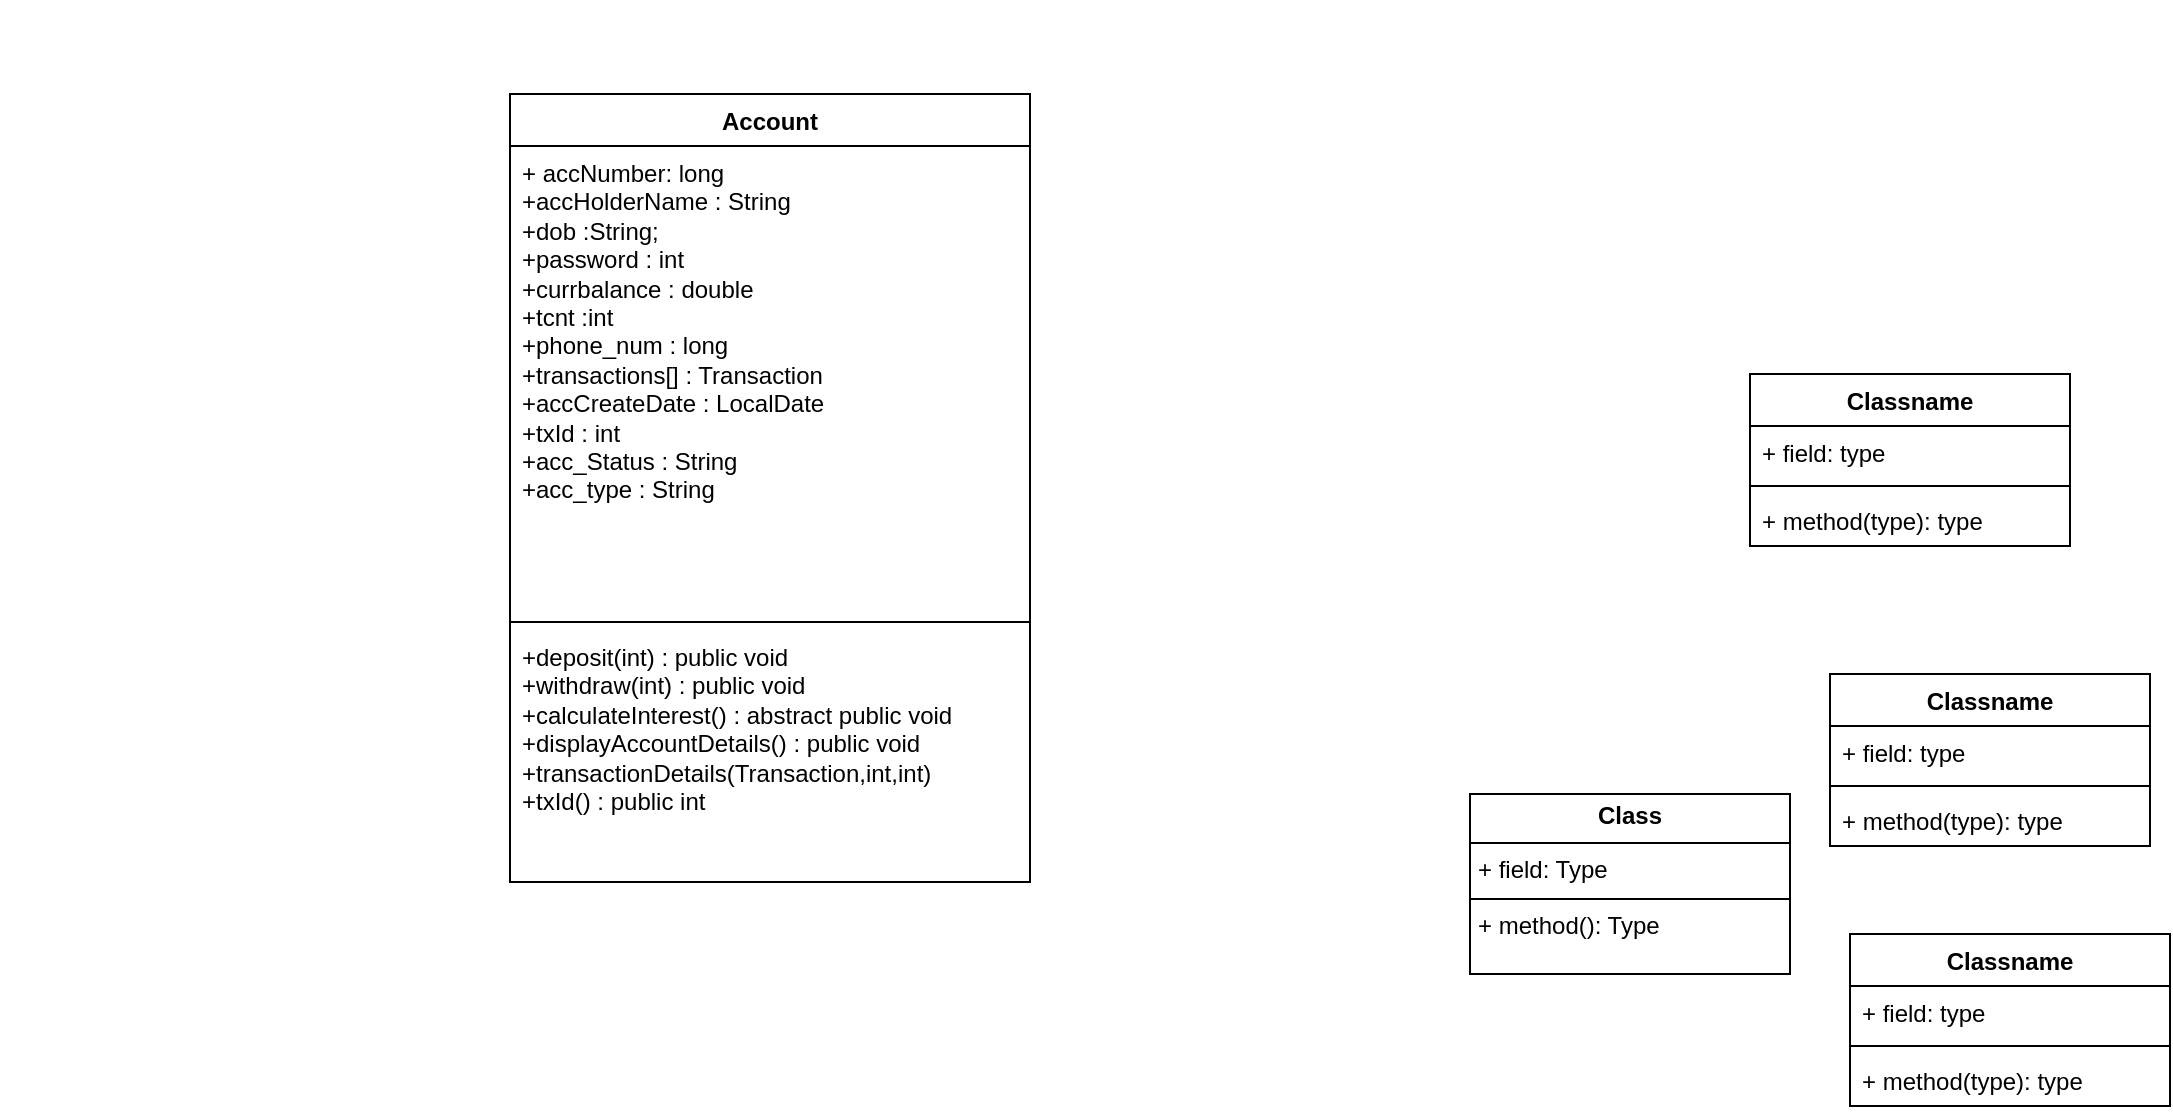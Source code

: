 <mxfile version="26.0.16">
  <diagram name="Page-1" id="-SRCPd4GrF4GQCukshs_">
    <mxGraphModel dx="1886" dy="1706" grid="1" gridSize="10" guides="1" tooltips="1" connect="1" arrows="1" fold="1" page="1" pageScale="1" pageWidth="850" pageHeight="1100" math="0" shadow="0">
      <root>
        <mxCell id="0" />
        <mxCell id="1" parent="0" />
        <mxCell id="assFpcESc_J_pRayt9G1-13" value="Classname" style="swimlane;fontStyle=1;align=center;verticalAlign=top;childLayout=stackLayout;horizontal=1;startSize=26;horizontalStack=0;resizeParent=1;resizeParentMax=0;resizeLast=0;collapsible=1;marginBottom=0;whiteSpace=wrap;html=1;" vertex="1" parent="1">
          <mxGeometry x="720" y="80" width="160" height="86" as="geometry" />
        </mxCell>
        <mxCell id="assFpcESc_J_pRayt9G1-14" value="+ field: type" style="text;strokeColor=none;fillColor=none;align=left;verticalAlign=top;spacingLeft=4;spacingRight=4;overflow=hidden;rotatable=0;points=[[0,0.5],[1,0.5]];portConstraint=eastwest;whiteSpace=wrap;html=1;" vertex="1" parent="assFpcESc_J_pRayt9G1-13">
          <mxGeometry y="26" width="160" height="26" as="geometry" />
        </mxCell>
        <mxCell id="assFpcESc_J_pRayt9G1-15" value="" style="line;strokeWidth=1;fillColor=none;align=left;verticalAlign=middle;spacingTop=-1;spacingLeft=3;spacingRight=3;rotatable=0;labelPosition=right;points=[];portConstraint=eastwest;strokeColor=inherit;" vertex="1" parent="assFpcESc_J_pRayt9G1-13">
          <mxGeometry y="52" width="160" height="8" as="geometry" />
        </mxCell>
        <mxCell id="assFpcESc_J_pRayt9G1-16" value="+ method(type): type" style="text;strokeColor=none;fillColor=none;align=left;verticalAlign=top;spacingLeft=4;spacingRight=4;overflow=hidden;rotatable=0;points=[[0,0.5],[1,0.5]];portConstraint=eastwest;whiteSpace=wrap;html=1;" vertex="1" parent="assFpcESc_J_pRayt9G1-13">
          <mxGeometry y="60" width="160" height="26" as="geometry" />
        </mxCell>
        <mxCell id="assFpcESc_J_pRayt9G1-17" value="Account" style="swimlane;fontStyle=1;align=center;verticalAlign=top;childLayout=stackLayout;horizontal=1;startSize=26;horizontalStack=0;resizeParent=1;resizeParentMax=0;resizeLast=0;collapsible=1;marginBottom=0;whiteSpace=wrap;html=1;" vertex="1" parent="1">
          <mxGeometry x="100" y="-60" width="260" height="394" as="geometry" />
        </mxCell>
        <mxCell id="assFpcESc_J_pRayt9G1-18" value="+ accNumber: long&lt;div&gt;+accHolderName : String&lt;br&gt;&lt;div&gt;+dob :String;&lt;/div&gt;&lt;div&gt;+password : int&lt;/div&gt;&lt;div&gt;+currbalance : double&lt;/div&gt;&lt;div&gt;+tcnt :int&lt;/div&gt;&lt;div&gt;+phone_num : long&lt;/div&gt;&lt;div&gt;+transactions[] : Transaction&lt;/div&gt;&lt;div&gt;+accCreateDate : LocalDate&lt;/div&gt;&lt;div&gt;+txId : int&lt;/div&gt;&lt;div&gt;+acc_Status : String&lt;/div&gt;&lt;div&gt;+acc_type : String&lt;/div&gt;&lt;div&gt;&lt;br&gt;&lt;div&gt;&lt;div&gt;&lt;br&gt;&lt;/div&gt;&lt;div&gt;&lt;br&gt;&lt;/div&gt;&lt;div&gt;&lt;br&gt;&lt;/div&gt;&lt;/div&gt;&lt;/div&gt;&lt;/div&gt;" style="text;strokeColor=none;fillColor=none;align=left;verticalAlign=top;spacingLeft=4;spacingRight=4;overflow=hidden;rotatable=0;points=[[0,0.5],[1,0.5]];portConstraint=eastwest;whiteSpace=wrap;html=1;" vertex="1" parent="assFpcESc_J_pRayt9G1-17">
          <mxGeometry y="26" width="260" height="234" as="geometry" />
        </mxCell>
        <mxCell id="assFpcESc_J_pRayt9G1-19" value="" style="line;strokeWidth=1;fillColor=none;align=left;verticalAlign=middle;spacingTop=-1;spacingLeft=3;spacingRight=3;rotatable=0;labelPosition=right;points=[];portConstraint=eastwest;strokeColor=inherit;" vertex="1" parent="assFpcESc_J_pRayt9G1-17">
          <mxGeometry y="260" width="260" height="8" as="geometry" />
        </mxCell>
        <mxCell id="assFpcESc_J_pRayt9G1-20" value="+deposit(int) : public void&lt;div&gt;+withdraw(int) : public void&lt;/div&gt;&lt;div&gt;+calculateInterest() : abstract public void&lt;/div&gt;&lt;div&gt;+displayAccountDetails() : public void&lt;/div&gt;&lt;div&gt;+transactionDetails(Transaction,int,int)&lt;/div&gt;&lt;div&gt;+txId() : public int&amp;nbsp;&lt;/div&gt;" style="text;strokeColor=none;fillColor=none;align=left;verticalAlign=top;spacingLeft=4;spacingRight=4;overflow=hidden;rotatable=0;points=[[0,0.5],[1,0.5]];portConstraint=eastwest;whiteSpace=wrap;html=1;" vertex="1" parent="assFpcESc_J_pRayt9G1-17">
          <mxGeometry y="268" width="260" height="126" as="geometry" />
        </mxCell>
        <mxCell id="assFpcESc_J_pRayt9G1-21" value="Classname" style="swimlane;fontStyle=1;align=center;verticalAlign=top;childLayout=stackLayout;horizontal=1;startSize=26;horizontalStack=0;resizeParent=1;resizeParentMax=0;resizeLast=0;collapsible=1;marginBottom=0;whiteSpace=wrap;html=1;" vertex="1" parent="1">
          <mxGeometry x="770" y="360" width="160" height="86" as="geometry" />
        </mxCell>
        <mxCell id="assFpcESc_J_pRayt9G1-22" value="+ field: type" style="text;strokeColor=none;fillColor=none;align=left;verticalAlign=top;spacingLeft=4;spacingRight=4;overflow=hidden;rotatable=0;points=[[0,0.5],[1,0.5]];portConstraint=eastwest;whiteSpace=wrap;html=1;" vertex="1" parent="assFpcESc_J_pRayt9G1-21">
          <mxGeometry y="26" width="160" height="26" as="geometry" />
        </mxCell>
        <mxCell id="assFpcESc_J_pRayt9G1-23" value="" style="line;strokeWidth=1;fillColor=none;align=left;verticalAlign=middle;spacingTop=-1;spacingLeft=3;spacingRight=3;rotatable=0;labelPosition=right;points=[];portConstraint=eastwest;strokeColor=inherit;" vertex="1" parent="assFpcESc_J_pRayt9G1-21">
          <mxGeometry y="52" width="160" height="8" as="geometry" />
        </mxCell>
        <mxCell id="assFpcESc_J_pRayt9G1-24" value="+ method(type): type" style="text;strokeColor=none;fillColor=none;align=left;verticalAlign=top;spacingLeft=4;spacingRight=4;overflow=hidden;rotatable=0;points=[[0,0.5],[1,0.5]];portConstraint=eastwest;whiteSpace=wrap;html=1;" vertex="1" parent="assFpcESc_J_pRayt9G1-21">
          <mxGeometry y="60" width="160" height="26" as="geometry" />
        </mxCell>
        <mxCell id="assFpcESc_J_pRayt9G1-25" value="Classname" style="swimlane;fontStyle=1;align=center;verticalAlign=top;childLayout=stackLayout;horizontal=1;startSize=26;horizontalStack=0;resizeParent=1;resizeParentMax=0;resizeLast=0;collapsible=1;marginBottom=0;whiteSpace=wrap;html=1;" vertex="1" parent="1">
          <mxGeometry x="760" y="230" width="160" height="86" as="geometry" />
        </mxCell>
        <mxCell id="assFpcESc_J_pRayt9G1-26" value="+ field: type" style="text;strokeColor=none;fillColor=none;align=left;verticalAlign=top;spacingLeft=4;spacingRight=4;overflow=hidden;rotatable=0;points=[[0,0.5],[1,0.5]];portConstraint=eastwest;whiteSpace=wrap;html=1;" vertex="1" parent="assFpcESc_J_pRayt9G1-25">
          <mxGeometry y="26" width="160" height="26" as="geometry" />
        </mxCell>
        <mxCell id="assFpcESc_J_pRayt9G1-27" value="" style="line;strokeWidth=1;fillColor=none;align=left;verticalAlign=middle;spacingTop=-1;spacingLeft=3;spacingRight=3;rotatable=0;labelPosition=right;points=[];portConstraint=eastwest;strokeColor=inherit;" vertex="1" parent="assFpcESc_J_pRayt9G1-25">
          <mxGeometry y="52" width="160" height="8" as="geometry" />
        </mxCell>
        <mxCell id="assFpcESc_J_pRayt9G1-28" value="+ method(type): type" style="text;strokeColor=none;fillColor=none;align=left;verticalAlign=top;spacingLeft=4;spacingRight=4;overflow=hidden;rotatable=0;points=[[0,0.5],[1,0.5]];portConstraint=eastwest;whiteSpace=wrap;html=1;" vertex="1" parent="assFpcESc_J_pRayt9G1-25">
          <mxGeometry y="60" width="160" height="26" as="geometry" />
        </mxCell>
        <mxCell id="assFpcESc_J_pRayt9G1-31" value="&lt;p style=&quot;margin:0px;margin-top:4px;text-align:center;&quot;&gt;&lt;b&gt;Class&lt;/b&gt;&lt;/p&gt;&lt;hr size=&quot;1&quot; style=&quot;border-style:solid;&quot;/&gt;&lt;p style=&quot;margin:0px;margin-left:4px;&quot;&gt;+ field: Type&lt;/p&gt;&lt;hr size=&quot;1&quot; style=&quot;border-style:solid;&quot;/&gt;&lt;p style=&quot;margin:0px;margin-left:4px;&quot;&gt;+ method(): Type&lt;/p&gt;" style="verticalAlign=top;align=left;overflow=fill;html=1;whiteSpace=wrap;" vertex="1" parent="1">
          <mxGeometry x="580" y="290" width="160" height="90" as="geometry" />
        </mxCell>
        <mxCell id="assFpcESc_J_pRayt9G1-32" value="" style="text;html=1;align=center;verticalAlign=middle;resizable=0;points=[];autosize=1;strokeColor=none;fillColor=none;" vertex="1" parent="1">
          <mxGeometry x="-155" y="-107" width="310" height="240" as="geometry" />
        </mxCell>
      </root>
    </mxGraphModel>
  </diagram>
</mxfile>
